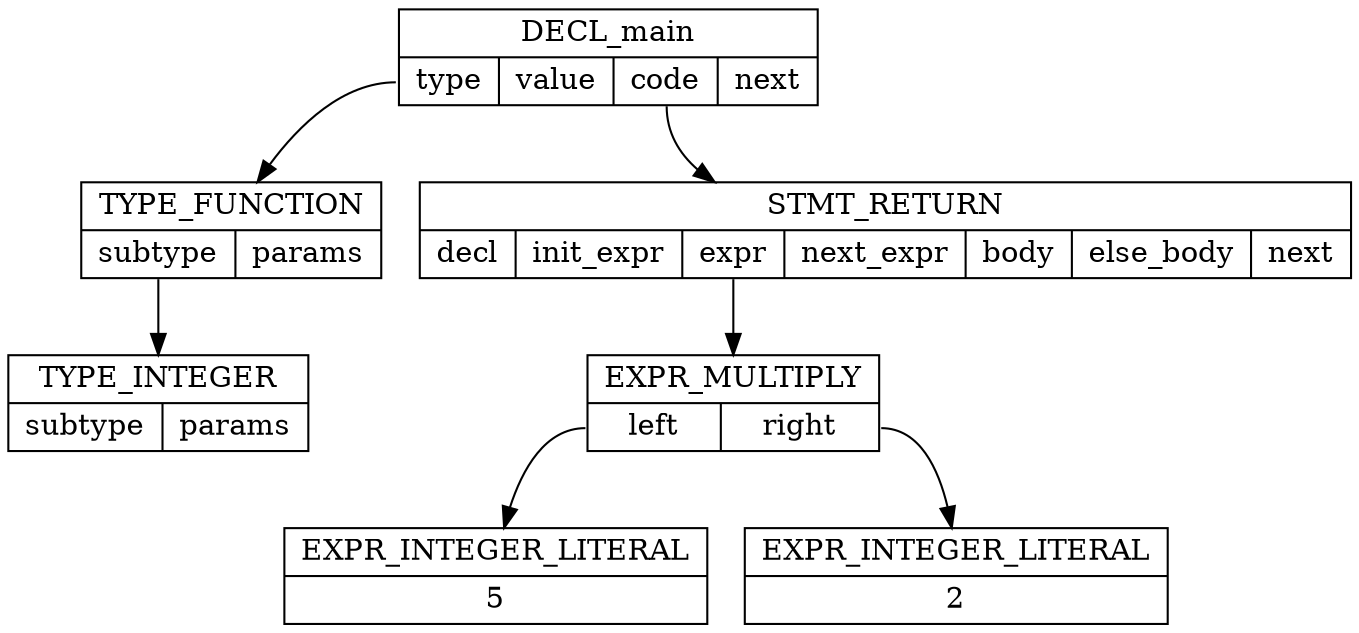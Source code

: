 digraph AST {

node [shape=record]

DECL_0 [label="{DECL_main | { <type> type | <value> value | <code> code | <next> next }}"];

TYPE_1 [label="{TYPE_FUNCTION| { <subtype> subtype | <params> params}}"];

SUBTYPE_1 [label="{TYPE_INTEGER | { <subtype> subtype | <params> params }}"];

TYPE_1:subtype -> SUBTYPE_1;

DECL_0:type -> TYPE_1;

STMT_2 [label="{STMT_RETURN | { <decl> decl | <init_expr> init_expr | <expr> expr | <next_expr> next_expr | <body> body | <else_body> else_body | <next> next }}"];

EXPR_3 [label="{EXPR_MULTIPLY | { <left> left | <right> right }}"];

EXPR_4 [label="{EXPR_INTEGER_LITERAL | { 5 }}"];

EXPR_3:left -> EXPR_4;

EXPR_5 [label="{EXPR_INTEGER_LITERAL | { 2 }}"];

EXPR_3:right -> EXPR_5;

STMT_2:expr -> EXPR_3;

DECL_0:code -> STMT_2;

}

